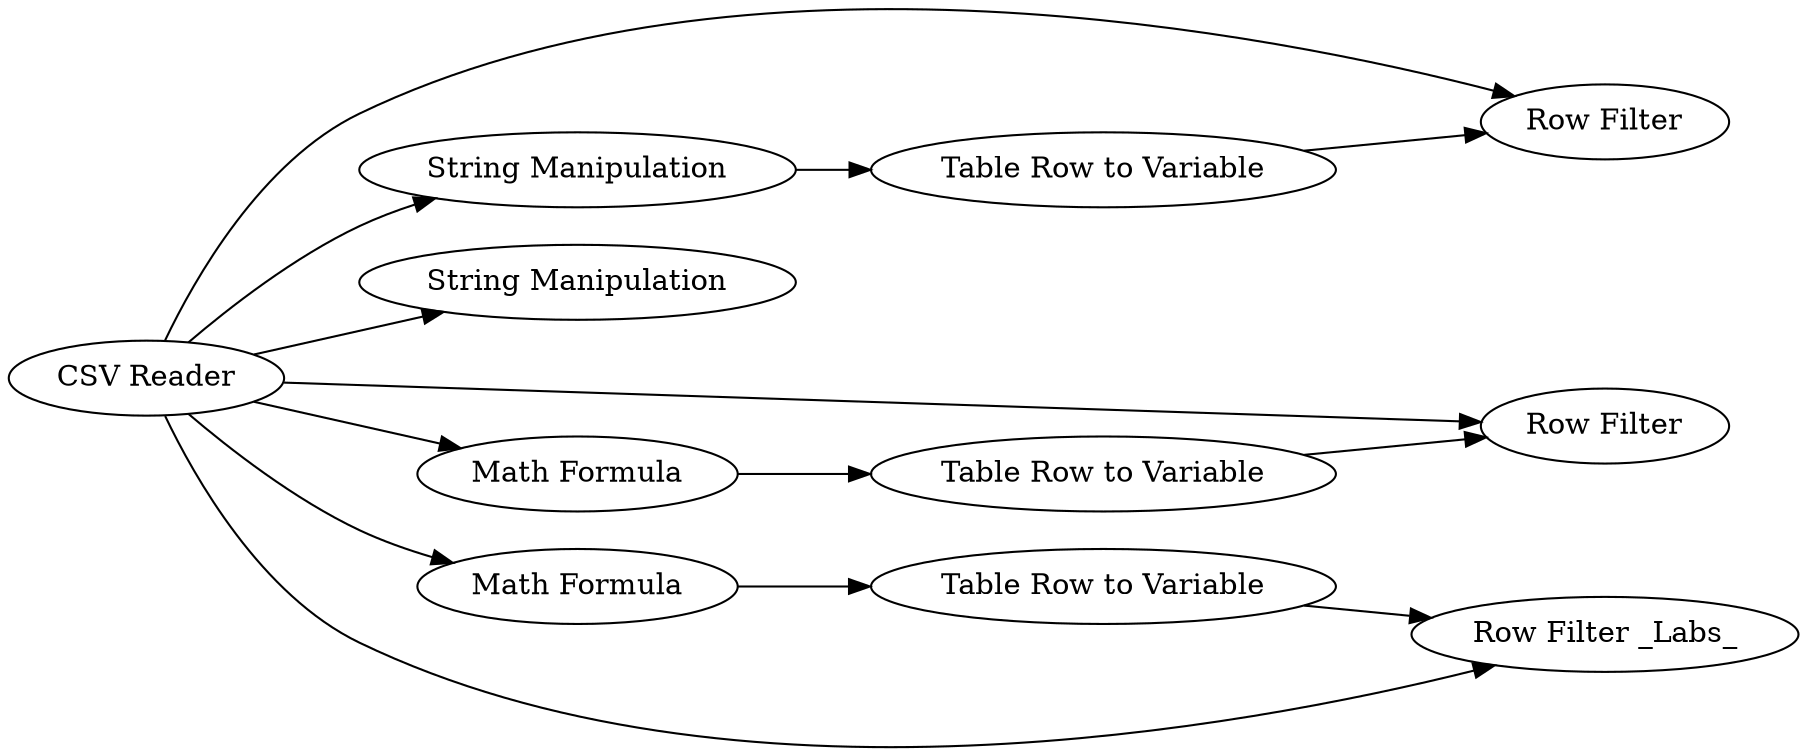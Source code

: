 digraph {
	"-6914049230654182472_8" [label="Table Row to Variable"]
	"-6914049230654182472_4" [label="Table Row to Variable"]
	"-6914049230654182472_10" [label="Table Row to Variable"]
	"-6914049230654182472_1" [label="CSV Reader"]
	"-6914049230654182472_2" [label="Row Filter"]
	"-6914049230654182472_5" [label="Row Filter"]
	"-6914049230654182472_11" [label="String Manipulation"]
	"-6914049230654182472_7" [label="String Manipulation"]
	"-6914049230654182472_6" [label="Row Filter _Labs_"]
	"-6914049230654182472_9" [label="Math Formula"]
	"-6914049230654182472_3" [label="Math Formula"]
	"-6914049230654182472_8" -> "-6914049230654182472_5"
	"-6914049230654182472_4" -> "-6914049230654182472_6"
	"-6914049230654182472_7" -> "-6914049230654182472_8"
	"-6914049230654182472_10" -> "-6914049230654182472_2"
	"-6914049230654182472_9" -> "-6914049230654182472_10"
	"-6914049230654182472_1" -> "-6914049230654182472_7"
	"-6914049230654182472_3" -> "-6914049230654182472_4"
	"-6914049230654182472_1" -> "-6914049230654182472_6"
	"-6914049230654182472_1" -> "-6914049230654182472_5"
	"-6914049230654182472_1" -> "-6914049230654182472_3"
	"-6914049230654182472_1" -> "-6914049230654182472_11"
	"-6914049230654182472_1" -> "-6914049230654182472_2"
	"-6914049230654182472_1" -> "-6914049230654182472_9"
	rankdir=LR
}
